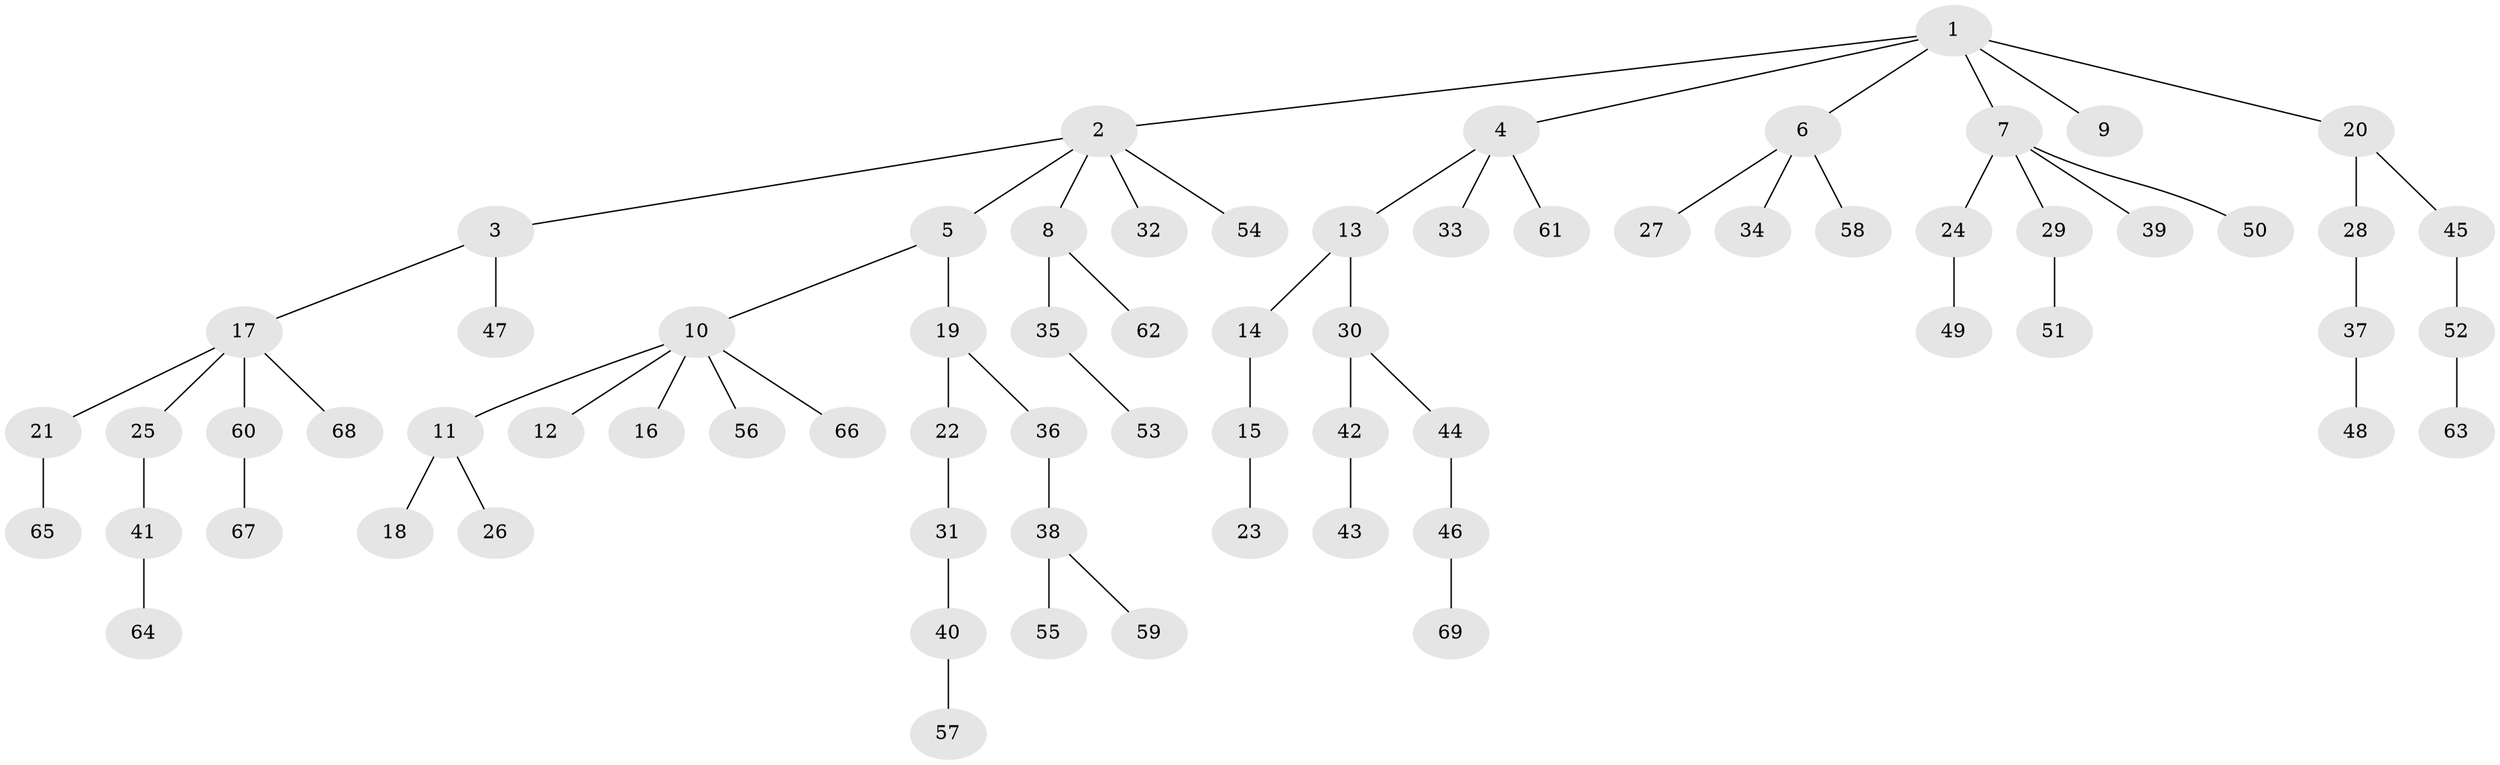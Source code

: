 // coarse degree distribution, {5: 0.06976744186046512, 2: 0.20930232558139536, 3: 0.16279069767441862, 4: 0.046511627906976744, 1: 0.5116279069767442}
// Generated by graph-tools (version 1.1) at 2025/51/03/04/25 22:51:51]
// undirected, 69 vertices, 68 edges
graph export_dot {
  node [color=gray90,style=filled];
  1;
  2;
  3;
  4;
  5;
  6;
  7;
  8;
  9;
  10;
  11;
  12;
  13;
  14;
  15;
  16;
  17;
  18;
  19;
  20;
  21;
  22;
  23;
  24;
  25;
  26;
  27;
  28;
  29;
  30;
  31;
  32;
  33;
  34;
  35;
  36;
  37;
  38;
  39;
  40;
  41;
  42;
  43;
  44;
  45;
  46;
  47;
  48;
  49;
  50;
  51;
  52;
  53;
  54;
  55;
  56;
  57;
  58;
  59;
  60;
  61;
  62;
  63;
  64;
  65;
  66;
  67;
  68;
  69;
  1 -- 2;
  1 -- 4;
  1 -- 6;
  1 -- 7;
  1 -- 9;
  1 -- 20;
  2 -- 3;
  2 -- 5;
  2 -- 8;
  2 -- 32;
  2 -- 54;
  3 -- 17;
  3 -- 47;
  4 -- 13;
  4 -- 33;
  4 -- 61;
  5 -- 10;
  5 -- 19;
  6 -- 27;
  6 -- 34;
  6 -- 58;
  7 -- 24;
  7 -- 29;
  7 -- 39;
  7 -- 50;
  8 -- 35;
  8 -- 62;
  10 -- 11;
  10 -- 12;
  10 -- 16;
  10 -- 56;
  10 -- 66;
  11 -- 18;
  11 -- 26;
  13 -- 14;
  13 -- 30;
  14 -- 15;
  15 -- 23;
  17 -- 21;
  17 -- 25;
  17 -- 60;
  17 -- 68;
  19 -- 22;
  19 -- 36;
  20 -- 28;
  20 -- 45;
  21 -- 65;
  22 -- 31;
  24 -- 49;
  25 -- 41;
  28 -- 37;
  29 -- 51;
  30 -- 42;
  30 -- 44;
  31 -- 40;
  35 -- 53;
  36 -- 38;
  37 -- 48;
  38 -- 55;
  38 -- 59;
  40 -- 57;
  41 -- 64;
  42 -- 43;
  44 -- 46;
  45 -- 52;
  46 -- 69;
  52 -- 63;
  60 -- 67;
}
